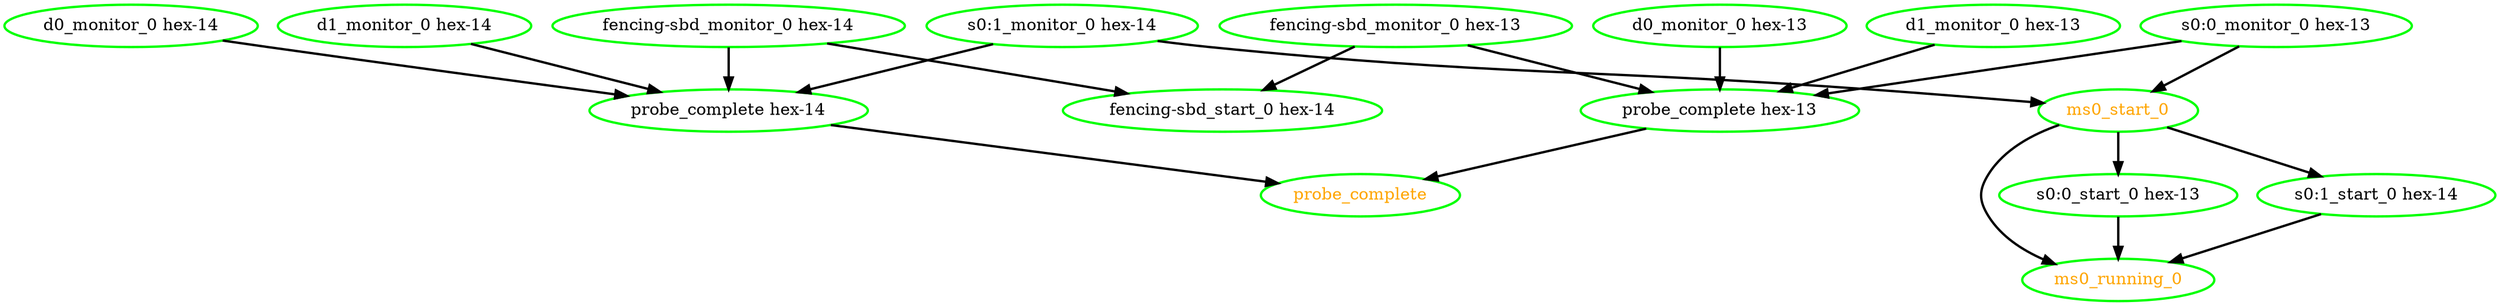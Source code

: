 digraph "g" {
"d0_monitor_0 hex-13" -> "probe_complete hex-13" [ style = bold]
"d0_monitor_0 hex-13" [ style=bold color="green" fontcolor="black" ]
"d0_monitor_0 hex-14" -> "probe_complete hex-14" [ style = bold]
"d0_monitor_0 hex-14" [ style=bold color="green" fontcolor="black" ]
"d1_monitor_0 hex-13" -> "probe_complete hex-13" [ style = bold]
"d1_monitor_0 hex-13" [ style=bold color="green" fontcolor="black" ]
"d1_monitor_0 hex-14" -> "probe_complete hex-14" [ style = bold]
"d1_monitor_0 hex-14" [ style=bold color="green" fontcolor="black" ]
"fencing-sbd_monitor_0 hex-13" -> "fencing-sbd_start_0 hex-14" [ style = bold]
"fencing-sbd_monitor_0 hex-13" -> "probe_complete hex-13" [ style = bold]
"fencing-sbd_monitor_0 hex-13" [ style=bold color="green" fontcolor="black" ]
"fencing-sbd_monitor_0 hex-14" -> "fencing-sbd_start_0 hex-14" [ style = bold]
"fencing-sbd_monitor_0 hex-14" -> "probe_complete hex-14" [ style = bold]
"fencing-sbd_monitor_0 hex-14" [ style=bold color="green" fontcolor="black" ]
"fencing-sbd_start_0 hex-14" [ style=bold color="green" fontcolor="black" ]
"ms0_running_0" [ style=bold color="green" fontcolor="orange" ]
"ms0_start_0" -> "ms0_running_0" [ style = bold]
"ms0_start_0" -> "s0:0_start_0 hex-13" [ style = bold]
"ms0_start_0" -> "s0:1_start_0 hex-14" [ style = bold]
"ms0_start_0" [ style=bold color="green" fontcolor="orange" ]
"probe_complete hex-13" -> "probe_complete" [ style = bold]
"probe_complete hex-13" [ style=bold color="green" fontcolor="black" ]
"probe_complete hex-14" -> "probe_complete" [ style = bold]
"probe_complete hex-14" [ style=bold color="green" fontcolor="black" ]
"probe_complete" [ style=bold color="green" fontcolor="orange" ]
"s0:0_monitor_0 hex-13" -> "ms0_start_0" [ style = bold]
"s0:0_monitor_0 hex-13" -> "probe_complete hex-13" [ style = bold]
"s0:0_monitor_0 hex-13" [ style=bold color="green" fontcolor="black" ]
"s0:0_start_0 hex-13" -> "ms0_running_0" [ style = bold]
"s0:0_start_0 hex-13" [ style=bold color="green" fontcolor="black" ]
"s0:1_monitor_0 hex-14" -> "ms0_start_0" [ style = bold]
"s0:1_monitor_0 hex-14" -> "probe_complete hex-14" [ style = bold]
"s0:1_monitor_0 hex-14" [ style=bold color="green" fontcolor="black" ]
"s0:1_start_0 hex-14" -> "ms0_running_0" [ style = bold]
"s0:1_start_0 hex-14" [ style=bold color="green" fontcolor="black" ]
}
